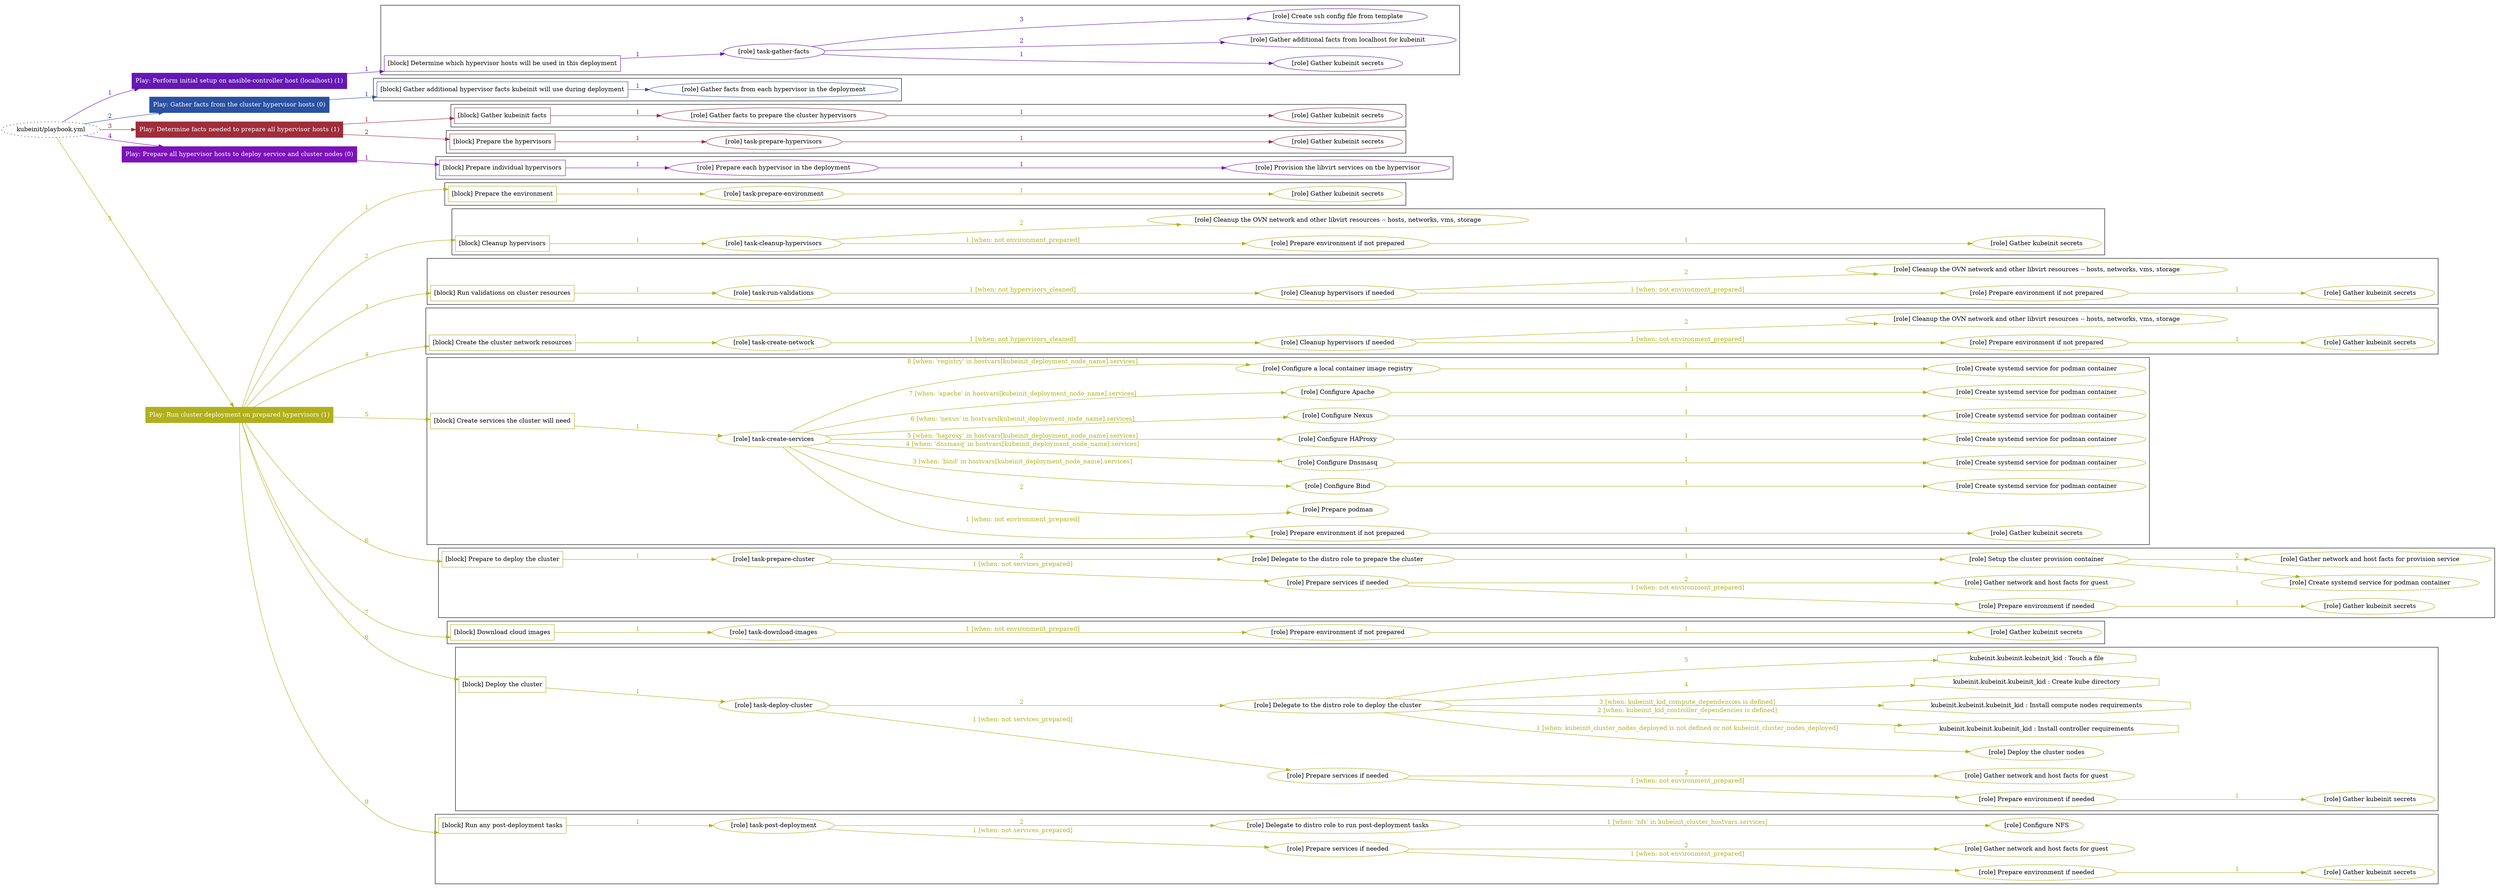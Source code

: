 digraph {
	graph [concentrate=true ordering=in rankdir=LR ratio=fill]
	edge [esep=5 sep=10]
	"kubeinit/playbook.yml" [URL="/home/runner/work/kubeinit/kubeinit/kubeinit/playbook.yml" id=playbook_321b1bd2 style=dotted]
	"kubeinit/playbook.yml" -> play_96d1c81a [label="1 " color="#6418b4" fontcolor="#6418b4" id=edge_5ec2a191 labeltooltip="1 " tooltip="1 "]
	subgraph "Play: Perform initial setup on ansible-controller host (localhost) (1)" {
		play_96d1c81a [label="Play: Perform initial setup on ansible-controller host (localhost) (1)" URL="/home/runner/work/kubeinit/kubeinit/kubeinit/playbook.yml" color="#6418b4" fontcolor="#ffffff" id=play_96d1c81a shape=box style=filled tooltip=localhost]
		play_96d1c81a -> block_70e13bd5 [label=1 color="#6418b4" fontcolor="#6418b4" id=edge_2bce1946 labeltooltip=1 tooltip=1]
		subgraph cluster_block_70e13bd5 {
			block_70e13bd5 [label="[block] Determine which hypervisor hosts will be used in this deployment" URL="/home/runner/work/kubeinit/kubeinit/kubeinit/playbook.yml" color="#6418b4" id=block_70e13bd5 labeltooltip="Determine which hypervisor hosts will be used in this deployment" shape=box tooltip="Determine which hypervisor hosts will be used in this deployment"]
			block_70e13bd5 -> role_f7cda7f8 [label="1 " color="#6418b4" fontcolor="#6418b4" id=edge_8930a444 labeltooltip="1 " tooltip="1 "]
			subgraph "task-gather-facts" {
				role_f7cda7f8 [label="[role] task-gather-facts" URL="/home/runner/work/kubeinit/kubeinit/kubeinit/playbook.yml" color="#6418b4" id=role_f7cda7f8 tooltip="task-gather-facts"]
				role_f7cda7f8 -> role_174c8547 [label="1 " color="#6418b4" fontcolor="#6418b4" id=edge_381df409 labeltooltip="1 " tooltip="1 "]
				subgraph "Gather kubeinit secrets" {
					role_174c8547 [label="[role] Gather kubeinit secrets" URL="/home/runner/.ansible/collections/ansible_collections/kubeinit/kubeinit/roles/kubeinit_prepare/tasks/build_hypervisors_group.yml" color="#6418b4" id=role_174c8547 tooltip="Gather kubeinit secrets"]
				}
				role_f7cda7f8 -> role_14679dc5 [label="2 " color="#6418b4" fontcolor="#6418b4" id=edge_65861ce2 labeltooltip="2 " tooltip="2 "]
				subgraph "Gather additional facts from localhost for kubeinit" {
					role_14679dc5 [label="[role] Gather additional facts from localhost for kubeinit" URL="/home/runner/.ansible/collections/ansible_collections/kubeinit/kubeinit/roles/kubeinit_prepare/tasks/build_hypervisors_group.yml" color="#6418b4" id=role_14679dc5 tooltip="Gather additional facts from localhost for kubeinit"]
				}
				role_f7cda7f8 -> role_940a755d [label="3 " color="#6418b4" fontcolor="#6418b4" id=edge_74410938 labeltooltip="3 " tooltip="3 "]
				subgraph "Create ssh config file from template" {
					role_940a755d [label="[role] Create ssh config file from template" URL="/home/runner/.ansible/collections/ansible_collections/kubeinit/kubeinit/roles/kubeinit_prepare/tasks/build_hypervisors_group.yml" color="#6418b4" id=role_940a755d tooltip="Create ssh config file from template"]
				}
			}
		}
	}
	"kubeinit/playbook.yml" -> play_588d8a7f [label="2 " color="#2a51a2" fontcolor="#2a51a2" id=edge_ec045d1f labeltooltip="2 " tooltip="2 "]
	subgraph "Play: Gather facts from the cluster hypervisor hosts (0)" {
		play_588d8a7f [label="Play: Gather facts from the cluster hypervisor hosts (0)" URL="/home/runner/work/kubeinit/kubeinit/kubeinit/playbook.yml" color="#2a51a2" fontcolor="#ffffff" id=play_588d8a7f shape=box style=filled tooltip="Play: Gather facts from the cluster hypervisor hosts (0)"]
		play_588d8a7f -> block_c6caff12 [label=1 color="#2a51a2" fontcolor="#2a51a2" id=edge_0793c992 labeltooltip=1 tooltip=1]
		subgraph cluster_block_c6caff12 {
			block_c6caff12 [label="[block] Gather additional hypervisor facts kubeinit will use during deployment" URL="/home/runner/work/kubeinit/kubeinit/kubeinit/playbook.yml" color="#2a51a2" id=block_c6caff12 labeltooltip="Gather additional hypervisor facts kubeinit will use during deployment" shape=box tooltip="Gather additional hypervisor facts kubeinit will use during deployment"]
			block_c6caff12 -> role_1c9383b1 [label="1 " color="#2a51a2" fontcolor="#2a51a2" id=edge_42f85649 labeltooltip="1 " tooltip="1 "]
			subgraph "Gather facts from each hypervisor in the deployment" {
				role_1c9383b1 [label="[role] Gather facts from each hypervisor in the deployment" URL="/home/runner/work/kubeinit/kubeinit/kubeinit/playbook.yml" color="#2a51a2" id=role_1c9383b1 tooltip="Gather facts from each hypervisor in the deployment"]
			}
		}
	}
	"kubeinit/playbook.yml" -> play_1da55cab [label="3 " color="#9f2d3a" fontcolor="#9f2d3a" id=edge_7ebb94e5 labeltooltip="3 " tooltip="3 "]
	subgraph "Play: Determine facts needed to prepare all hypervisor hosts (1)" {
		play_1da55cab [label="Play: Determine facts needed to prepare all hypervisor hosts (1)" URL="/home/runner/work/kubeinit/kubeinit/kubeinit/playbook.yml" color="#9f2d3a" fontcolor="#ffffff" id=play_1da55cab shape=box style=filled tooltip=localhost]
		play_1da55cab -> block_1674c78e [label=1 color="#9f2d3a" fontcolor="#9f2d3a" id=edge_77f6cb9d labeltooltip=1 tooltip=1]
		subgraph cluster_block_1674c78e {
			block_1674c78e [label="[block] Gather kubeinit facts" URL="/home/runner/work/kubeinit/kubeinit/kubeinit/playbook.yml" color="#9f2d3a" id=block_1674c78e labeltooltip="Gather kubeinit facts" shape=box tooltip="Gather kubeinit facts"]
			block_1674c78e -> role_047ae808 [label="1 " color="#9f2d3a" fontcolor="#9f2d3a" id=edge_2dccde2c labeltooltip="1 " tooltip="1 "]
			subgraph "Gather facts to prepare the cluster hypervisors" {
				role_047ae808 [label="[role] Gather facts to prepare the cluster hypervisors" URL="/home/runner/work/kubeinit/kubeinit/kubeinit/playbook.yml" color="#9f2d3a" id=role_047ae808 tooltip="Gather facts to prepare the cluster hypervisors"]
				role_047ae808 -> role_0b665677 [label="1 " color="#9f2d3a" fontcolor="#9f2d3a" id=edge_e320e77a labeltooltip="1 " tooltip="1 "]
				subgraph "Gather kubeinit secrets" {
					role_0b665677 [label="[role] Gather kubeinit secrets" URL="/home/runner/.ansible/collections/ansible_collections/kubeinit/kubeinit/roles/kubeinit_prepare/tasks/gather_kubeinit_facts.yml" color="#9f2d3a" id=role_0b665677 tooltip="Gather kubeinit secrets"]
				}
			}
		}
		play_1da55cab -> block_183eb3e4 [label=2 color="#9f2d3a" fontcolor="#9f2d3a" id=edge_f9d3f90f labeltooltip=2 tooltip=2]
		subgraph cluster_block_183eb3e4 {
			block_183eb3e4 [label="[block] Prepare the hypervisors" URL="/home/runner/work/kubeinit/kubeinit/kubeinit/playbook.yml" color="#9f2d3a" id=block_183eb3e4 labeltooltip="Prepare the hypervisors" shape=box tooltip="Prepare the hypervisors"]
			block_183eb3e4 -> role_5dd60d60 [label="1 " color="#9f2d3a" fontcolor="#9f2d3a" id=edge_ae0e8e78 labeltooltip="1 " tooltip="1 "]
			subgraph "task-prepare-hypervisors" {
				role_5dd60d60 [label="[role] task-prepare-hypervisors" URL="/home/runner/work/kubeinit/kubeinit/kubeinit/playbook.yml" color="#9f2d3a" id=role_5dd60d60 tooltip="task-prepare-hypervisors"]
				role_5dd60d60 -> role_8cdb7bf9 [label="1 " color="#9f2d3a" fontcolor="#9f2d3a" id=edge_5f57b758 labeltooltip="1 " tooltip="1 "]
				subgraph "Gather kubeinit secrets" {
					role_8cdb7bf9 [label="[role] Gather kubeinit secrets" URL="/home/runner/.ansible/collections/ansible_collections/kubeinit/kubeinit/roles/kubeinit_prepare/tasks/gather_kubeinit_facts.yml" color="#9f2d3a" id=role_8cdb7bf9 tooltip="Gather kubeinit secrets"]
				}
			}
		}
	}
	"kubeinit/playbook.yml" -> play_7cc9c12a [label="4 " color="#7c12ba" fontcolor="#7c12ba" id=edge_a4ccfa8a labeltooltip="4 " tooltip="4 "]
	subgraph "Play: Prepare all hypervisor hosts to deploy service and cluster nodes (0)" {
		play_7cc9c12a [label="Play: Prepare all hypervisor hosts to deploy service and cluster nodes (0)" URL="/home/runner/work/kubeinit/kubeinit/kubeinit/playbook.yml" color="#7c12ba" fontcolor="#ffffff" id=play_7cc9c12a shape=box style=filled tooltip="Play: Prepare all hypervisor hosts to deploy service and cluster nodes (0)"]
		play_7cc9c12a -> block_05823b1a [label=1 color="#7c12ba" fontcolor="#7c12ba" id=edge_218d0176 labeltooltip=1 tooltip=1]
		subgraph cluster_block_05823b1a {
			block_05823b1a [label="[block] Prepare individual hypervisors" URL="/home/runner/work/kubeinit/kubeinit/kubeinit/playbook.yml" color="#7c12ba" id=block_05823b1a labeltooltip="Prepare individual hypervisors" shape=box tooltip="Prepare individual hypervisors"]
			block_05823b1a -> role_45dd3aff [label="1 " color="#7c12ba" fontcolor="#7c12ba" id=edge_3a011d7f labeltooltip="1 " tooltip="1 "]
			subgraph "Prepare each hypervisor in the deployment" {
				role_45dd3aff [label="[role] Prepare each hypervisor in the deployment" URL="/home/runner/work/kubeinit/kubeinit/kubeinit/playbook.yml" color="#7c12ba" id=role_45dd3aff tooltip="Prepare each hypervisor in the deployment"]
				role_45dd3aff -> role_32f3d60a [label="1 " color="#7c12ba" fontcolor="#7c12ba" id=edge_cfd7ef2c labeltooltip="1 " tooltip="1 "]
				subgraph "Provision the libvirt services on the hypervisor" {
					role_32f3d60a [label="[role] Provision the libvirt services on the hypervisor" URL="/home/runner/.ansible/collections/ansible_collections/kubeinit/kubeinit/roles/kubeinit_prepare/tasks/prepare_hypervisor.yml" color="#7c12ba" id=role_32f3d60a tooltip="Provision the libvirt services on the hypervisor"]
				}
			}
		}
	}
	"kubeinit/playbook.yml" -> play_5e650102 [label="5 " color="#b0b01c" fontcolor="#b0b01c" id=edge_614912e0 labeltooltip="5 " tooltip="5 "]
	subgraph "Play: Run cluster deployment on prepared hypervisors (1)" {
		play_5e650102 [label="Play: Run cluster deployment on prepared hypervisors (1)" URL="/home/runner/work/kubeinit/kubeinit/kubeinit/playbook.yml" color="#b0b01c" fontcolor="#ffffff" id=play_5e650102 shape=box style=filled tooltip=localhost]
		play_5e650102 -> block_5c645d1c [label=1 color="#b0b01c" fontcolor="#b0b01c" id=edge_c6bd6c4b labeltooltip=1 tooltip=1]
		subgraph cluster_block_5c645d1c {
			block_5c645d1c [label="[block] Prepare the environment" URL="/home/runner/work/kubeinit/kubeinit/kubeinit/playbook.yml" color="#b0b01c" id=block_5c645d1c labeltooltip="Prepare the environment" shape=box tooltip="Prepare the environment"]
			block_5c645d1c -> role_8c6e9b77 [label="1 " color="#b0b01c" fontcolor="#b0b01c" id=edge_fa4078b5 labeltooltip="1 " tooltip="1 "]
			subgraph "task-prepare-environment" {
				role_8c6e9b77 [label="[role] task-prepare-environment" URL="/home/runner/work/kubeinit/kubeinit/kubeinit/playbook.yml" color="#b0b01c" id=role_8c6e9b77 tooltip="task-prepare-environment"]
				role_8c6e9b77 -> role_61f85b17 [label="1 " color="#b0b01c" fontcolor="#b0b01c" id=edge_7ab90898 labeltooltip="1 " tooltip="1 "]
				subgraph "Gather kubeinit secrets" {
					role_61f85b17 [label="[role] Gather kubeinit secrets" URL="/home/runner/.ansible/collections/ansible_collections/kubeinit/kubeinit/roles/kubeinit_prepare/tasks/gather_kubeinit_facts.yml" color="#b0b01c" id=role_61f85b17 tooltip="Gather kubeinit secrets"]
				}
			}
		}
		play_5e650102 -> block_f3a0d8c4 [label=2 color="#b0b01c" fontcolor="#b0b01c" id=edge_08a9cca8 labeltooltip=2 tooltip=2]
		subgraph cluster_block_f3a0d8c4 {
			block_f3a0d8c4 [label="[block] Cleanup hypervisors" URL="/home/runner/work/kubeinit/kubeinit/kubeinit/playbook.yml" color="#b0b01c" id=block_f3a0d8c4 labeltooltip="Cleanup hypervisors" shape=box tooltip="Cleanup hypervisors"]
			block_f3a0d8c4 -> role_d2363e5d [label="1 " color="#b0b01c" fontcolor="#b0b01c" id=edge_be9cf268 labeltooltip="1 " tooltip="1 "]
			subgraph "task-cleanup-hypervisors" {
				role_d2363e5d [label="[role] task-cleanup-hypervisors" URL="/home/runner/work/kubeinit/kubeinit/kubeinit/playbook.yml" color="#b0b01c" id=role_d2363e5d tooltip="task-cleanup-hypervisors"]
				role_d2363e5d -> role_f412bc7f [label="1 [when: not environment_prepared]" color="#b0b01c" fontcolor="#b0b01c" id=edge_ae6def42 labeltooltip="1 [when: not environment_prepared]" tooltip="1 [when: not environment_prepared]"]
				subgraph "Prepare environment if not prepared" {
					role_f412bc7f [label="[role] Prepare environment if not prepared" URL="/home/runner/.ansible/collections/ansible_collections/kubeinit/kubeinit/roles/kubeinit_prepare/tasks/cleanup_hypervisors.yml" color="#b0b01c" id=role_f412bc7f tooltip="Prepare environment if not prepared"]
					role_f412bc7f -> role_a9c103e5 [label="1 " color="#b0b01c" fontcolor="#b0b01c" id=edge_1cc47f34 labeltooltip="1 " tooltip="1 "]
					subgraph "Gather kubeinit secrets" {
						role_a9c103e5 [label="[role] Gather kubeinit secrets" URL="/home/runner/.ansible/collections/ansible_collections/kubeinit/kubeinit/roles/kubeinit_prepare/tasks/gather_kubeinit_facts.yml" color="#b0b01c" id=role_a9c103e5 tooltip="Gather kubeinit secrets"]
					}
				}
				role_d2363e5d -> role_1420d839 [label="2 " color="#b0b01c" fontcolor="#b0b01c" id=edge_6a27f50d labeltooltip="2 " tooltip="2 "]
				subgraph "Cleanup the OVN network and other libvirt resources -- hosts, networks, vms, storage" {
					role_1420d839 [label="[role] Cleanup the OVN network and other libvirt resources -- hosts, networks, vms, storage" URL="/home/runner/.ansible/collections/ansible_collections/kubeinit/kubeinit/roles/kubeinit_prepare/tasks/cleanup_hypervisors.yml" color="#b0b01c" id=role_1420d839 tooltip="Cleanup the OVN network and other libvirt resources -- hosts, networks, vms, storage"]
				}
			}
		}
		play_5e650102 -> block_62ca6d0e [label=3 color="#b0b01c" fontcolor="#b0b01c" id=edge_82f48444 labeltooltip=3 tooltip=3]
		subgraph cluster_block_62ca6d0e {
			block_62ca6d0e [label="[block] Run validations on cluster resources" URL="/home/runner/work/kubeinit/kubeinit/kubeinit/playbook.yml" color="#b0b01c" id=block_62ca6d0e labeltooltip="Run validations on cluster resources" shape=box tooltip="Run validations on cluster resources"]
			block_62ca6d0e -> role_586120e3 [label="1 " color="#b0b01c" fontcolor="#b0b01c" id=edge_4f8a9bc3 labeltooltip="1 " tooltip="1 "]
			subgraph "task-run-validations" {
				role_586120e3 [label="[role] task-run-validations" URL="/home/runner/work/kubeinit/kubeinit/kubeinit/playbook.yml" color="#b0b01c" id=role_586120e3 tooltip="task-run-validations"]
				role_586120e3 -> role_ccafd585 [label="1 [when: not hypervisors_cleaned]" color="#b0b01c" fontcolor="#b0b01c" id=edge_ddce268a labeltooltip="1 [when: not hypervisors_cleaned]" tooltip="1 [when: not hypervisors_cleaned]"]
				subgraph "Cleanup hypervisors if needed" {
					role_ccafd585 [label="[role] Cleanup hypervisors if needed" URL="/home/runner/.ansible/collections/ansible_collections/kubeinit/kubeinit/roles/kubeinit_validations/tasks/main.yml" color="#b0b01c" id=role_ccafd585 tooltip="Cleanup hypervisors if needed"]
					role_ccafd585 -> role_5342d50e [label="1 [when: not environment_prepared]" color="#b0b01c" fontcolor="#b0b01c" id=edge_29730fd4 labeltooltip="1 [when: not environment_prepared]" tooltip="1 [when: not environment_prepared]"]
					subgraph "Prepare environment if not prepared" {
						role_5342d50e [label="[role] Prepare environment if not prepared" URL="/home/runner/.ansible/collections/ansible_collections/kubeinit/kubeinit/roles/kubeinit_prepare/tasks/cleanup_hypervisors.yml" color="#b0b01c" id=role_5342d50e tooltip="Prepare environment if not prepared"]
						role_5342d50e -> role_9e635f5c [label="1 " color="#b0b01c" fontcolor="#b0b01c" id=edge_644d8c02 labeltooltip="1 " tooltip="1 "]
						subgraph "Gather kubeinit secrets" {
							role_9e635f5c [label="[role] Gather kubeinit secrets" URL="/home/runner/.ansible/collections/ansible_collections/kubeinit/kubeinit/roles/kubeinit_prepare/tasks/gather_kubeinit_facts.yml" color="#b0b01c" id=role_9e635f5c tooltip="Gather kubeinit secrets"]
						}
					}
					role_ccafd585 -> role_4ee6176e [label="2 " color="#b0b01c" fontcolor="#b0b01c" id=edge_d303bb5f labeltooltip="2 " tooltip="2 "]
					subgraph "Cleanup the OVN network and other libvirt resources -- hosts, networks, vms, storage" {
						role_4ee6176e [label="[role] Cleanup the OVN network and other libvirt resources -- hosts, networks, vms, storage" URL="/home/runner/.ansible/collections/ansible_collections/kubeinit/kubeinit/roles/kubeinit_prepare/tasks/cleanup_hypervisors.yml" color="#b0b01c" id=role_4ee6176e tooltip="Cleanup the OVN network and other libvirt resources -- hosts, networks, vms, storage"]
					}
				}
			}
		}
		play_5e650102 -> block_91cebbbb [label=4 color="#b0b01c" fontcolor="#b0b01c" id=edge_d80c1edf labeltooltip=4 tooltip=4]
		subgraph cluster_block_91cebbbb {
			block_91cebbbb [label="[block] Create the cluster network resources" URL="/home/runner/work/kubeinit/kubeinit/kubeinit/playbook.yml" color="#b0b01c" id=block_91cebbbb labeltooltip="Create the cluster network resources" shape=box tooltip="Create the cluster network resources"]
			block_91cebbbb -> role_1fe65317 [label="1 " color="#b0b01c" fontcolor="#b0b01c" id=edge_a8f7b3d6 labeltooltip="1 " tooltip="1 "]
			subgraph "task-create-network" {
				role_1fe65317 [label="[role] task-create-network" URL="/home/runner/work/kubeinit/kubeinit/kubeinit/playbook.yml" color="#b0b01c" id=role_1fe65317 tooltip="task-create-network"]
				role_1fe65317 -> role_d5c26abe [label="1 [when: not hypervisors_cleaned]" color="#b0b01c" fontcolor="#b0b01c" id=edge_c8dae9ac labeltooltip="1 [when: not hypervisors_cleaned]" tooltip="1 [when: not hypervisors_cleaned]"]
				subgraph "Cleanup hypervisors if needed" {
					role_d5c26abe [label="[role] Cleanup hypervisors if needed" URL="/home/runner/.ansible/collections/ansible_collections/kubeinit/kubeinit/roles/kubeinit_libvirt/tasks/create_network.yml" color="#b0b01c" id=role_d5c26abe tooltip="Cleanup hypervisors if needed"]
					role_d5c26abe -> role_4c6627cf [label="1 [when: not environment_prepared]" color="#b0b01c" fontcolor="#b0b01c" id=edge_5b0c050a labeltooltip="1 [when: not environment_prepared]" tooltip="1 [when: not environment_prepared]"]
					subgraph "Prepare environment if not prepared" {
						role_4c6627cf [label="[role] Prepare environment if not prepared" URL="/home/runner/.ansible/collections/ansible_collections/kubeinit/kubeinit/roles/kubeinit_prepare/tasks/cleanup_hypervisors.yml" color="#b0b01c" id=role_4c6627cf tooltip="Prepare environment if not prepared"]
						role_4c6627cf -> role_9c199174 [label="1 " color="#b0b01c" fontcolor="#b0b01c" id=edge_0d7da944 labeltooltip="1 " tooltip="1 "]
						subgraph "Gather kubeinit secrets" {
							role_9c199174 [label="[role] Gather kubeinit secrets" URL="/home/runner/.ansible/collections/ansible_collections/kubeinit/kubeinit/roles/kubeinit_prepare/tasks/gather_kubeinit_facts.yml" color="#b0b01c" id=role_9c199174 tooltip="Gather kubeinit secrets"]
						}
					}
					role_d5c26abe -> role_fea10177 [label="2 " color="#b0b01c" fontcolor="#b0b01c" id=edge_1d55cf3f labeltooltip="2 " tooltip="2 "]
					subgraph "Cleanup the OVN network and other libvirt resources -- hosts, networks, vms, storage" {
						role_fea10177 [label="[role] Cleanup the OVN network and other libvirt resources -- hosts, networks, vms, storage" URL="/home/runner/.ansible/collections/ansible_collections/kubeinit/kubeinit/roles/kubeinit_prepare/tasks/cleanup_hypervisors.yml" color="#b0b01c" id=role_fea10177 tooltip="Cleanup the OVN network and other libvirt resources -- hosts, networks, vms, storage"]
					}
				}
			}
		}
		play_5e650102 -> block_600cf4ce [label=5 color="#b0b01c" fontcolor="#b0b01c" id=edge_362cc2e4 labeltooltip=5 tooltip=5]
		subgraph cluster_block_600cf4ce {
			block_600cf4ce [label="[block] Create services the cluster will need" URL="/home/runner/work/kubeinit/kubeinit/kubeinit/playbook.yml" color="#b0b01c" id=block_600cf4ce labeltooltip="Create services the cluster will need" shape=box tooltip="Create services the cluster will need"]
			block_600cf4ce -> role_2d02cbf5 [label="1 " color="#b0b01c" fontcolor="#b0b01c" id=edge_60283210 labeltooltip="1 " tooltip="1 "]
			subgraph "task-create-services" {
				role_2d02cbf5 [label="[role] task-create-services" URL="/home/runner/work/kubeinit/kubeinit/kubeinit/playbook.yml" color="#b0b01c" id=role_2d02cbf5 tooltip="task-create-services"]
				role_2d02cbf5 -> role_a759166e [label="1 [when: not environment_prepared]" color="#b0b01c" fontcolor="#b0b01c" id=edge_bb673572 labeltooltip="1 [when: not environment_prepared]" tooltip="1 [when: not environment_prepared]"]
				subgraph "Prepare environment if not prepared" {
					role_a759166e [label="[role] Prepare environment if not prepared" URL="/home/runner/.ansible/collections/ansible_collections/kubeinit/kubeinit/roles/kubeinit_services/tasks/main.yml" color="#b0b01c" id=role_a759166e tooltip="Prepare environment if not prepared"]
					role_a759166e -> role_19a3581e [label="1 " color="#b0b01c" fontcolor="#b0b01c" id=edge_a09e7f65 labeltooltip="1 " tooltip="1 "]
					subgraph "Gather kubeinit secrets" {
						role_19a3581e [label="[role] Gather kubeinit secrets" URL="/home/runner/.ansible/collections/ansible_collections/kubeinit/kubeinit/roles/kubeinit_prepare/tasks/gather_kubeinit_facts.yml" color="#b0b01c" id=role_19a3581e tooltip="Gather kubeinit secrets"]
					}
				}
				role_2d02cbf5 -> role_7c158bed [label="2 " color="#b0b01c" fontcolor="#b0b01c" id=edge_9a14f54d labeltooltip="2 " tooltip="2 "]
				subgraph "Prepare podman" {
					role_7c158bed [label="[role] Prepare podman" URL="/home/runner/.ansible/collections/ansible_collections/kubeinit/kubeinit/roles/kubeinit_services/tasks/00_create_service_pod.yml" color="#b0b01c" id=role_7c158bed tooltip="Prepare podman"]
				}
				role_2d02cbf5 -> role_ec6e7934 [label="3 [when: 'bind' in hostvars[kubeinit_deployment_node_name].services]" color="#b0b01c" fontcolor="#b0b01c" id=edge_e9efc9af labeltooltip="3 [when: 'bind' in hostvars[kubeinit_deployment_node_name].services]" tooltip="3 [when: 'bind' in hostvars[kubeinit_deployment_node_name].services]"]
				subgraph "Configure Bind" {
					role_ec6e7934 [label="[role] Configure Bind" URL="/home/runner/.ansible/collections/ansible_collections/kubeinit/kubeinit/roles/kubeinit_services/tasks/start_services_containers.yml" color="#b0b01c" id=role_ec6e7934 tooltip="Configure Bind"]
					role_ec6e7934 -> role_dd684f16 [label="1 " color="#b0b01c" fontcolor="#b0b01c" id=edge_b413537f labeltooltip="1 " tooltip="1 "]
					subgraph "Create systemd service for podman container" {
						role_dd684f16 [label="[role] Create systemd service for podman container" URL="/home/runner/.ansible/collections/ansible_collections/kubeinit/kubeinit/roles/kubeinit_bind/tasks/main.yml" color="#b0b01c" id=role_dd684f16 tooltip="Create systemd service for podman container"]
					}
				}
				role_2d02cbf5 -> role_c642d962 [label="4 [when: 'dnsmasq' in hostvars[kubeinit_deployment_node_name].services]" color="#b0b01c" fontcolor="#b0b01c" id=edge_37f6dce7 labeltooltip="4 [when: 'dnsmasq' in hostvars[kubeinit_deployment_node_name].services]" tooltip="4 [when: 'dnsmasq' in hostvars[kubeinit_deployment_node_name].services]"]
				subgraph "Configure Dnsmasq" {
					role_c642d962 [label="[role] Configure Dnsmasq" URL="/home/runner/.ansible/collections/ansible_collections/kubeinit/kubeinit/roles/kubeinit_services/tasks/start_services_containers.yml" color="#b0b01c" id=role_c642d962 tooltip="Configure Dnsmasq"]
					role_c642d962 -> role_3fa0c139 [label="1 " color="#b0b01c" fontcolor="#b0b01c" id=edge_712e9312 labeltooltip="1 " tooltip="1 "]
					subgraph "Create systemd service for podman container" {
						role_3fa0c139 [label="[role] Create systemd service for podman container" URL="/home/runner/.ansible/collections/ansible_collections/kubeinit/kubeinit/roles/kubeinit_dnsmasq/tasks/main.yml" color="#b0b01c" id=role_3fa0c139 tooltip="Create systemd service for podman container"]
					}
				}
				role_2d02cbf5 -> role_a4d5606c [label="5 [when: 'haproxy' in hostvars[kubeinit_deployment_node_name].services]" color="#b0b01c" fontcolor="#b0b01c" id=edge_7acb6df7 labeltooltip="5 [when: 'haproxy' in hostvars[kubeinit_deployment_node_name].services]" tooltip="5 [when: 'haproxy' in hostvars[kubeinit_deployment_node_name].services]"]
				subgraph "Configure HAProxy" {
					role_a4d5606c [label="[role] Configure HAProxy" URL="/home/runner/.ansible/collections/ansible_collections/kubeinit/kubeinit/roles/kubeinit_services/tasks/start_services_containers.yml" color="#b0b01c" id=role_a4d5606c tooltip="Configure HAProxy"]
					role_a4d5606c -> role_26747676 [label="1 " color="#b0b01c" fontcolor="#b0b01c" id=edge_9ae3ce2a labeltooltip="1 " tooltip="1 "]
					subgraph "Create systemd service for podman container" {
						role_26747676 [label="[role] Create systemd service for podman container" URL="/home/runner/.ansible/collections/ansible_collections/kubeinit/kubeinit/roles/kubeinit_haproxy/tasks/main.yml" color="#b0b01c" id=role_26747676 tooltip="Create systemd service for podman container"]
					}
				}
				role_2d02cbf5 -> role_5902d2e9 [label="6 [when: 'nexus' in hostvars[kubeinit_deployment_node_name].services]" color="#b0b01c" fontcolor="#b0b01c" id=edge_068c8935 labeltooltip="6 [when: 'nexus' in hostvars[kubeinit_deployment_node_name].services]" tooltip="6 [when: 'nexus' in hostvars[kubeinit_deployment_node_name].services]"]
				subgraph "Configure Nexus" {
					role_5902d2e9 [label="[role] Configure Nexus" URL="/home/runner/.ansible/collections/ansible_collections/kubeinit/kubeinit/roles/kubeinit_services/tasks/start_services_containers.yml" color="#b0b01c" id=role_5902d2e9 tooltip="Configure Nexus"]
					role_5902d2e9 -> role_697d8509 [label="1 " color="#b0b01c" fontcolor="#b0b01c" id=edge_72ee0993 labeltooltip="1 " tooltip="1 "]
					subgraph "Create systemd service for podman container" {
						role_697d8509 [label="[role] Create systemd service for podman container" URL="/home/runner/.ansible/collections/ansible_collections/kubeinit/kubeinit/roles/kubeinit_nexus/tasks/main.yml" color="#b0b01c" id=role_697d8509 tooltip="Create systemd service for podman container"]
					}
				}
				role_2d02cbf5 -> role_da3e6a9d [label="7 [when: 'apache' in hostvars[kubeinit_deployment_node_name].services]" color="#b0b01c" fontcolor="#b0b01c" id=edge_2d886f5d labeltooltip="7 [when: 'apache' in hostvars[kubeinit_deployment_node_name].services]" tooltip="7 [when: 'apache' in hostvars[kubeinit_deployment_node_name].services]"]
				subgraph "Configure Apache" {
					role_da3e6a9d [label="[role] Configure Apache" URL="/home/runner/.ansible/collections/ansible_collections/kubeinit/kubeinit/roles/kubeinit_services/tasks/start_services_containers.yml" color="#b0b01c" id=role_da3e6a9d tooltip="Configure Apache"]
					role_da3e6a9d -> role_d39cf422 [label="1 " color="#b0b01c" fontcolor="#b0b01c" id=edge_64804d6a labeltooltip="1 " tooltip="1 "]
					subgraph "Create systemd service for podman container" {
						role_d39cf422 [label="[role] Create systemd service for podman container" URL="/home/runner/.ansible/collections/ansible_collections/kubeinit/kubeinit/roles/kubeinit_apache/tasks/main.yml" color="#b0b01c" id=role_d39cf422 tooltip="Create systemd service for podman container"]
					}
				}
				role_2d02cbf5 -> role_ec7496af [label="8 [when: 'registry' in hostvars[kubeinit_deployment_node_name].services]" color="#b0b01c" fontcolor="#b0b01c" id=edge_8dabba20 labeltooltip="8 [when: 'registry' in hostvars[kubeinit_deployment_node_name].services]" tooltip="8 [when: 'registry' in hostvars[kubeinit_deployment_node_name].services]"]
				subgraph "Configure a local container image registry" {
					role_ec7496af [label="[role] Configure a local container image registry" URL="/home/runner/.ansible/collections/ansible_collections/kubeinit/kubeinit/roles/kubeinit_services/tasks/start_services_containers.yml" color="#b0b01c" id=role_ec7496af tooltip="Configure a local container image registry"]
					role_ec7496af -> role_66dfab27 [label="1 " color="#b0b01c" fontcolor="#b0b01c" id=edge_28892b70 labeltooltip="1 " tooltip="1 "]
					subgraph "Create systemd service for podman container" {
						role_66dfab27 [label="[role] Create systemd service for podman container" URL="/home/runner/.ansible/collections/ansible_collections/kubeinit/kubeinit/roles/kubeinit_registry/tasks/main.yml" color="#b0b01c" id=role_66dfab27 tooltip="Create systemd service for podman container"]
					}
				}
			}
		}
		play_5e650102 -> block_e3faad4c [label=6 color="#b0b01c" fontcolor="#b0b01c" id=edge_e2a61db6 labeltooltip=6 tooltip=6]
		subgraph cluster_block_e3faad4c {
			block_e3faad4c [label="[block] Prepare to deploy the cluster" URL="/home/runner/work/kubeinit/kubeinit/kubeinit/playbook.yml" color="#b0b01c" id=block_e3faad4c labeltooltip="Prepare to deploy the cluster" shape=box tooltip="Prepare to deploy the cluster"]
			block_e3faad4c -> role_706f4319 [label="1 " color="#b0b01c" fontcolor="#b0b01c" id=edge_146feb95 labeltooltip="1 " tooltip="1 "]
			subgraph "task-prepare-cluster" {
				role_706f4319 [label="[role] task-prepare-cluster" URL="/home/runner/work/kubeinit/kubeinit/kubeinit/playbook.yml" color="#b0b01c" id=role_706f4319 tooltip="task-prepare-cluster"]
				role_706f4319 -> role_853b618c [label="1 [when: not services_prepared]" color="#b0b01c" fontcolor="#b0b01c" id=edge_d069f8b6 labeltooltip="1 [when: not services_prepared]" tooltip="1 [when: not services_prepared]"]
				subgraph "Prepare services if needed" {
					role_853b618c [label="[role] Prepare services if needed" URL="/home/runner/.ansible/collections/ansible_collections/kubeinit/kubeinit/roles/kubeinit_prepare/tasks/prepare_cluster.yml" color="#b0b01c" id=role_853b618c tooltip="Prepare services if needed"]
					role_853b618c -> role_a71b8db0 [label="1 [when: not environment_prepared]" color="#b0b01c" fontcolor="#b0b01c" id=edge_c7e88fb6 labeltooltip="1 [when: not environment_prepared]" tooltip="1 [when: not environment_prepared]"]
					subgraph "Prepare environment if needed" {
						role_a71b8db0 [label="[role] Prepare environment if needed" URL="/home/runner/.ansible/collections/ansible_collections/kubeinit/kubeinit/roles/kubeinit_services/tasks/prepare_services.yml" color="#b0b01c" id=role_a71b8db0 tooltip="Prepare environment if needed"]
						role_a71b8db0 -> role_e88b9920 [label="1 " color="#b0b01c" fontcolor="#b0b01c" id=edge_b88f41d3 labeltooltip="1 " tooltip="1 "]
						subgraph "Gather kubeinit secrets" {
							role_e88b9920 [label="[role] Gather kubeinit secrets" URL="/home/runner/.ansible/collections/ansible_collections/kubeinit/kubeinit/roles/kubeinit_prepare/tasks/gather_kubeinit_facts.yml" color="#b0b01c" id=role_e88b9920 tooltip="Gather kubeinit secrets"]
						}
					}
					role_853b618c -> role_b1915b2a [label="2 " color="#b0b01c" fontcolor="#b0b01c" id=edge_3a8274c2 labeltooltip="2 " tooltip="2 "]
					subgraph "Gather network and host facts for guest" {
						role_b1915b2a [label="[role] Gather network and host facts for guest" URL="/home/runner/.ansible/collections/ansible_collections/kubeinit/kubeinit/roles/kubeinit_services/tasks/prepare_services.yml" color="#b0b01c" id=role_b1915b2a tooltip="Gather network and host facts for guest"]
					}
				}
				role_706f4319 -> role_f22537c5 [label="2 " color="#b0b01c" fontcolor="#b0b01c" id=edge_2dcd3744 labeltooltip="2 " tooltip="2 "]
				subgraph "Delegate to the distro role to prepare the cluster" {
					role_f22537c5 [label="[role] Delegate to the distro role to prepare the cluster" URL="/home/runner/.ansible/collections/ansible_collections/kubeinit/kubeinit/roles/kubeinit_prepare/tasks/prepare_cluster.yml" color="#b0b01c" id=role_f22537c5 tooltip="Delegate to the distro role to prepare the cluster"]
					role_f22537c5 -> role_4e3924d1 [label="1 " color="#b0b01c" fontcolor="#b0b01c" id=edge_2167829f labeltooltip="1 " tooltip="1 "]
					subgraph "Setup the cluster provision container" {
						role_4e3924d1 [label="[role] Setup the cluster provision container" URL="/home/runner/.ansible/collections/ansible_collections/kubeinit/kubeinit/roles/kubeinit_kid/tasks/prepare_cluster.yml" color="#b0b01c" id=role_4e3924d1 tooltip="Setup the cluster provision container"]
						role_4e3924d1 -> role_0df411de [label="1 " color="#b0b01c" fontcolor="#b0b01c" id=edge_9e60b326 labeltooltip="1 " tooltip="1 "]
						subgraph "Create systemd service for podman container" {
							role_0df411de [label="[role] Create systemd service for podman container" URL="/home/runner/.ansible/collections/ansible_collections/kubeinit/kubeinit/roles/kubeinit_services/tasks/create_provision_container.yml" color="#b0b01c" id=role_0df411de tooltip="Create systemd service for podman container"]
						}
						role_4e3924d1 -> role_8773f8f2 [label="2 " color="#b0b01c" fontcolor="#b0b01c" id=edge_1f265455 labeltooltip="2 " tooltip="2 "]
						subgraph "Gather network and host facts for provision service" {
							role_8773f8f2 [label="[role] Gather network and host facts for provision service" URL="/home/runner/.ansible/collections/ansible_collections/kubeinit/kubeinit/roles/kubeinit_services/tasks/create_provision_container.yml" color="#b0b01c" id=role_8773f8f2 tooltip="Gather network and host facts for provision service"]
						}
					}
				}
			}
		}
		play_5e650102 -> block_14a54b4d [label=7 color="#b0b01c" fontcolor="#b0b01c" id=edge_61e37386 labeltooltip=7 tooltip=7]
		subgraph cluster_block_14a54b4d {
			block_14a54b4d [label="[block] Download cloud images" URL="/home/runner/work/kubeinit/kubeinit/kubeinit/playbook.yml" color="#b0b01c" id=block_14a54b4d labeltooltip="Download cloud images" shape=box tooltip="Download cloud images"]
			block_14a54b4d -> role_13457e86 [label="1 " color="#b0b01c" fontcolor="#b0b01c" id=edge_ab4b6130 labeltooltip="1 " tooltip="1 "]
			subgraph "task-download-images" {
				role_13457e86 [label="[role] task-download-images" URL="/home/runner/work/kubeinit/kubeinit/kubeinit/playbook.yml" color="#b0b01c" id=role_13457e86 tooltip="task-download-images"]
				role_13457e86 -> role_aab2c486 [label="1 [when: not environment_prepared]" color="#b0b01c" fontcolor="#b0b01c" id=edge_4f80cd5f labeltooltip="1 [when: not environment_prepared]" tooltip="1 [when: not environment_prepared]"]
				subgraph "Prepare environment if not prepared" {
					role_aab2c486 [label="[role] Prepare environment if not prepared" URL="/home/runner/.ansible/collections/ansible_collections/kubeinit/kubeinit/roles/kubeinit_libvirt/tasks/download_cloud_images.yml" color="#b0b01c" id=role_aab2c486 tooltip="Prepare environment if not prepared"]
					role_aab2c486 -> role_1699b9f1 [label="1 " color="#b0b01c" fontcolor="#b0b01c" id=edge_a8b1a9ed labeltooltip="1 " tooltip="1 "]
					subgraph "Gather kubeinit secrets" {
						role_1699b9f1 [label="[role] Gather kubeinit secrets" URL="/home/runner/.ansible/collections/ansible_collections/kubeinit/kubeinit/roles/kubeinit_prepare/tasks/gather_kubeinit_facts.yml" color="#b0b01c" id=role_1699b9f1 tooltip="Gather kubeinit secrets"]
					}
				}
			}
		}
		play_5e650102 -> block_8da7365a [label=8 color="#b0b01c" fontcolor="#b0b01c" id=edge_5726ec7a labeltooltip=8 tooltip=8]
		subgraph cluster_block_8da7365a {
			block_8da7365a [label="[block] Deploy the cluster" URL="/home/runner/work/kubeinit/kubeinit/kubeinit/playbook.yml" color="#b0b01c" id=block_8da7365a labeltooltip="Deploy the cluster" shape=box tooltip="Deploy the cluster"]
			block_8da7365a -> role_ea0ac710 [label="1 " color="#b0b01c" fontcolor="#b0b01c" id=edge_d102af97 labeltooltip="1 " tooltip="1 "]
			subgraph "task-deploy-cluster" {
				role_ea0ac710 [label="[role] task-deploy-cluster" URL="/home/runner/work/kubeinit/kubeinit/kubeinit/playbook.yml" color="#b0b01c" id=role_ea0ac710 tooltip="task-deploy-cluster"]
				role_ea0ac710 -> role_f6aeef3f [label="1 [when: not services_prepared]" color="#b0b01c" fontcolor="#b0b01c" id=edge_21948f20 labeltooltip="1 [when: not services_prepared]" tooltip="1 [when: not services_prepared]"]
				subgraph "Prepare services if needed" {
					role_f6aeef3f [label="[role] Prepare services if needed" URL="/home/runner/.ansible/collections/ansible_collections/kubeinit/kubeinit/roles/kubeinit_prepare/tasks/deploy_cluster.yml" color="#b0b01c" id=role_f6aeef3f tooltip="Prepare services if needed"]
					role_f6aeef3f -> role_adfd1e8c [label="1 [when: not environment_prepared]" color="#b0b01c" fontcolor="#b0b01c" id=edge_c2cb23e6 labeltooltip="1 [when: not environment_prepared]" tooltip="1 [when: not environment_prepared]"]
					subgraph "Prepare environment if needed" {
						role_adfd1e8c [label="[role] Prepare environment if needed" URL="/home/runner/.ansible/collections/ansible_collections/kubeinit/kubeinit/roles/kubeinit_services/tasks/prepare_services.yml" color="#b0b01c" id=role_adfd1e8c tooltip="Prepare environment if needed"]
						role_adfd1e8c -> role_20a869e4 [label="1 " color="#b0b01c" fontcolor="#b0b01c" id=edge_42a25e6e labeltooltip="1 " tooltip="1 "]
						subgraph "Gather kubeinit secrets" {
							role_20a869e4 [label="[role] Gather kubeinit secrets" URL="/home/runner/.ansible/collections/ansible_collections/kubeinit/kubeinit/roles/kubeinit_prepare/tasks/gather_kubeinit_facts.yml" color="#b0b01c" id=role_20a869e4 tooltip="Gather kubeinit secrets"]
						}
					}
					role_f6aeef3f -> role_ab366b34 [label="2 " color="#b0b01c" fontcolor="#b0b01c" id=edge_08692136 labeltooltip="2 " tooltip="2 "]
					subgraph "Gather network and host facts for guest" {
						role_ab366b34 [label="[role] Gather network and host facts for guest" URL="/home/runner/.ansible/collections/ansible_collections/kubeinit/kubeinit/roles/kubeinit_services/tasks/prepare_services.yml" color="#b0b01c" id=role_ab366b34 tooltip="Gather network and host facts for guest"]
					}
				}
				role_ea0ac710 -> role_80331b96 [label="2 " color="#b0b01c" fontcolor="#b0b01c" id=edge_503f1ce4 labeltooltip="2 " tooltip="2 "]
				subgraph "Delegate to the distro role to deploy the cluster" {
					role_80331b96 [label="[role] Delegate to the distro role to deploy the cluster" URL="/home/runner/.ansible/collections/ansible_collections/kubeinit/kubeinit/roles/kubeinit_prepare/tasks/deploy_cluster.yml" color="#b0b01c" id=role_80331b96 tooltip="Delegate to the distro role to deploy the cluster"]
					role_80331b96 -> role_6af1ef3e [label="1 [when: kubeinit_cluster_nodes_deployed is not defined or not kubeinit_cluster_nodes_deployed]" color="#b0b01c" fontcolor="#b0b01c" id=edge_5294f86b labeltooltip="1 [when: kubeinit_cluster_nodes_deployed is not defined or not kubeinit_cluster_nodes_deployed]" tooltip="1 [when: kubeinit_cluster_nodes_deployed is not defined or not kubeinit_cluster_nodes_deployed]"]
					subgraph "Deploy the cluster nodes" {
						role_6af1ef3e [label="[role] Deploy the cluster nodes" URL="/home/runner/.ansible/collections/ansible_collections/kubeinit/kubeinit/roles/kubeinit_kid/tasks/main.yml" color="#b0b01c" id=role_6af1ef3e tooltip="Deploy the cluster nodes"]
					}
					task_b99a129c [label="kubeinit.kubeinit.kubeinit_kid : Install controller requirements" URL="/home/runner/.ansible/collections/ansible_collections/kubeinit/kubeinit/roles/kubeinit_kid/tasks/main.yml" color="#b0b01c" id=task_b99a129c shape=octagon tooltip="kubeinit.kubeinit.kubeinit_kid : Install controller requirements"]
					role_80331b96 -> task_b99a129c [label="2 [when: kubeinit_kid_controller_dependencies is defined]" color="#b0b01c" fontcolor="#b0b01c" id=edge_74b8544f labeltooltip="2 [when: kubeinit_kid_controller_dependencies is defined]" tooltip="2 [when: kubeinit_kid_controller_dependencies is defined]"]
					task_e59e6e67 [label="kubeinit.kubeinit.kubeinit_kid : Install compute nodes requirements" URL="/home/runner/.ansible/collections/ansible_collections/kubeinit/kubeinit/roles/kubeinit_kid/tasks/main.yml" color="#b0b01c" id=task_e59e6e67 shape=octagon tooltip="kubeinit.kubeinit.kubeinit_kid : Install compute nodes requirements"]
					role_80331b96 -> task_e59e6e67 [label="3 [when: kubeinit_kid_compute_dependencies is defined]" color="#b0b01c" fontcolor="#b0b01c" id=edge_5073799f labeltooltip="3 [when: kubeinit_kid_compute_dependencies is defined]" tooltip="3 [when: kubeinit_kid_compute_dependencies is defined]"]
					task_c380015e [label="kubeinit.kubeinit.kubeinit_kid : Create kube directory" URL="/home/runner/.ansible/collections/ansible_collections/kubeinit/kubeinit/roles/kubeinit_kid/tasks/main.yml" color="#b0b01c" id=task_c380015e shape=octagon tooltip="kubeinit.kubeinit.kubeinit_kid : Create kube directory"]
					role_80331b96 -> task_c380015e [label="4 " color="#b0b01c" fontcolor="#b0b01c" id=edge_224ef5a6 labeltooltip="4 " tooltip="4 "]
					task_83436a71 [label="kubeinit.kubeinit.kubeinit_kid : Touch a file" URL="/home/runner/.ansible/collections/ansible_collections/kubeinit/kubeinit/roles/kubeinit_kid/tasks/main.yml" color="#b0b01c" id=task_83436a71 shape=octagon tooltip="kubeinit.kubeinit.kubeinit_kid : Touch a file"]
					role_80331b96 -> task_83436a71 [label="5 " color="#b0b01c" fontcolor="#b0b01c" id=edge_834cf6b7 labeltooltip="5 " tooltip="5 "]
				}
			}
		}
		play_5e650102 -> block_985eadff [label=9 color="#b0b01c" fontcolor="#b0b01c" id=edge_2e22035a labeltooltip=9 tooltip=9]
		subgraph cluster_block_985eadff {
			block_985eadff [label="[block] Run any post-deployment tasks" URL="/home/runner/work/kubeinit/kubeinit/kubeinit/playbook.yml" color="#b0b01c" id=block_985eadff labeltooltip="Run any post-deployment tasks" shape=box tooltip="Run any post-deployment tasks"]
			block_985eadff -> role_1c4e630b [label="1 " color="#b0b01c" fontcolor="#b0b01c" id=edge_674ceb71 labeltooltip="1 " tooltip="1 "]
			subgraph "task-post-deployment" {
				role_1c4e630b [label="[role] task-post-deployment" URL="/home/runner/work/kubeinit/kubeinit/kubeinit/playbook.yml" color="#b0b01c" id=role_1c4e630b tooltip="task-post-deployment"]
				role_1c4e630b -> role_c3939e32 [label="1 [when: not services_prepared]" color="#b0b01c" fontcolor="#b0b01c" id=edge_44399347 labeltooltip="1 [when: not services_prepared]" tooltip="1 [when: not services_prepared]"]
				subgraph "Prepare services if needed" {
					role_c3939e32 [label="[role] Prepare services if needed" URL="/home/runner/.ansible/collections/ansible_collections/kubeinit/kubeinit/roles/kubeinit_prepare/tasks/post_deployment.yml" color="#b0b01c" id=role_c3939e32 tooltip="Prepare services if needed"]
					role_c3939e32 -> role_42465883 [label="1 [when: not environment_prepared]" color="#b0b01c" fontcolor="#b0b01c" id=edge_27d3050f labeltooltip="1 [when: not environment_prepared]" tooltip="1 [when: not environment_prepared]"]
					subgraph "Prepare environment if needed" {
						role_42465883 [label="[role] Prepare environment if needed" URL="/home/runner/.ansible/collections/ansible_collections/kubeinit/kubeinit/roles/kubeinit_services/tasks/prepare_services.yml" color="#b0b01c" id=role_42465883 tooltip="Prepare environment if needed"]
						role_42465883 -> role_6da0d657 [label="1 " color="#b0b01c" fontcolor="#b0b01c" id=edge_ba96a726 labeltooltip="1 " tooltip="1 "]
						subgraph "Gather kubeinit secrets" {
							role_6da0d657 [label="[role] Gather kubeinit secrets" URL="/home/runner/.ansible/collections/ansible_collections/kubeinit/kubeinit/roles/kubeinit_prepare/tasks/gather_kubeinit_facts.yml" color="#b0b01c" id=role_6da0d657 tooltip="Gather kubeinit secrets"]
						}
					}
					role_c3939e32 -> role_60eb63fc [label="2 " color="#b0b01c" fontcolor="#b0b01c" id=edge_d41b1148 labeltooltip="2 " tooltip="2 "]
					subgraph "Gather network and host facts for guest" {
						role_60eb63fc [label="[role] Gather network and host facts for guest" URL="/home/runner/.ansible/collections/ansible_collections/kubeinit/kubeinit/roles/kubeinit_services/tasks/prepare_services.yml" color="#b0b01c" id=role_60eb63fc tooltip="Gather network and host facts for guest"]
					}
				}
				role_1c4e630b -> role_984871ff [label="2 " color="#b0b01c" fontcolor="#b0b01c" id=edge_168c6e2e labeltooltip="2 " tooltip="2 "]
				subgraph "Delegate to distro role to run post-deployment tasks" {
					role_984871ff [label="[role] Delegate to distro role to run post-deployment tasks" URL="/home/runner/.ansible/collections/ansible_collections/kubeinit/kubeinit/roles/kubeinit_prepare/tasks/post_deployment.yml" color="#b0b01c" id=role_984871ff tooltip="Delegate to distro role to run post-deployment tasks"]
					role_984871ff -> role_28ddf7be [label="1 [when: 'nfs' in kubeinit_cluster_hostvars.services]" color="#b0b01c" fontcolor="#b0b01c" id=edge_05170d73 labeltooltip="1 [when: 'nfs' in kubeinit_cluster_hostvars.services]" tooltip="1 [when: 'nfs' in kubeinit_cluster_hostvars.services]"]
					subgraph "Configure NFS" {
						role_28ddf7be [label="[role] Configure NFS" URL="/home/runner/.ansible/collections/ansible_collections/kubeinit/kubeinit/roles/kubeinit_kid/tasks/post_deployment_tasks.yml" color="#b0b01c" id=role_28ddf7be tooltip="Configure NFS"]
					}
				}
			}
		}
	}
}
